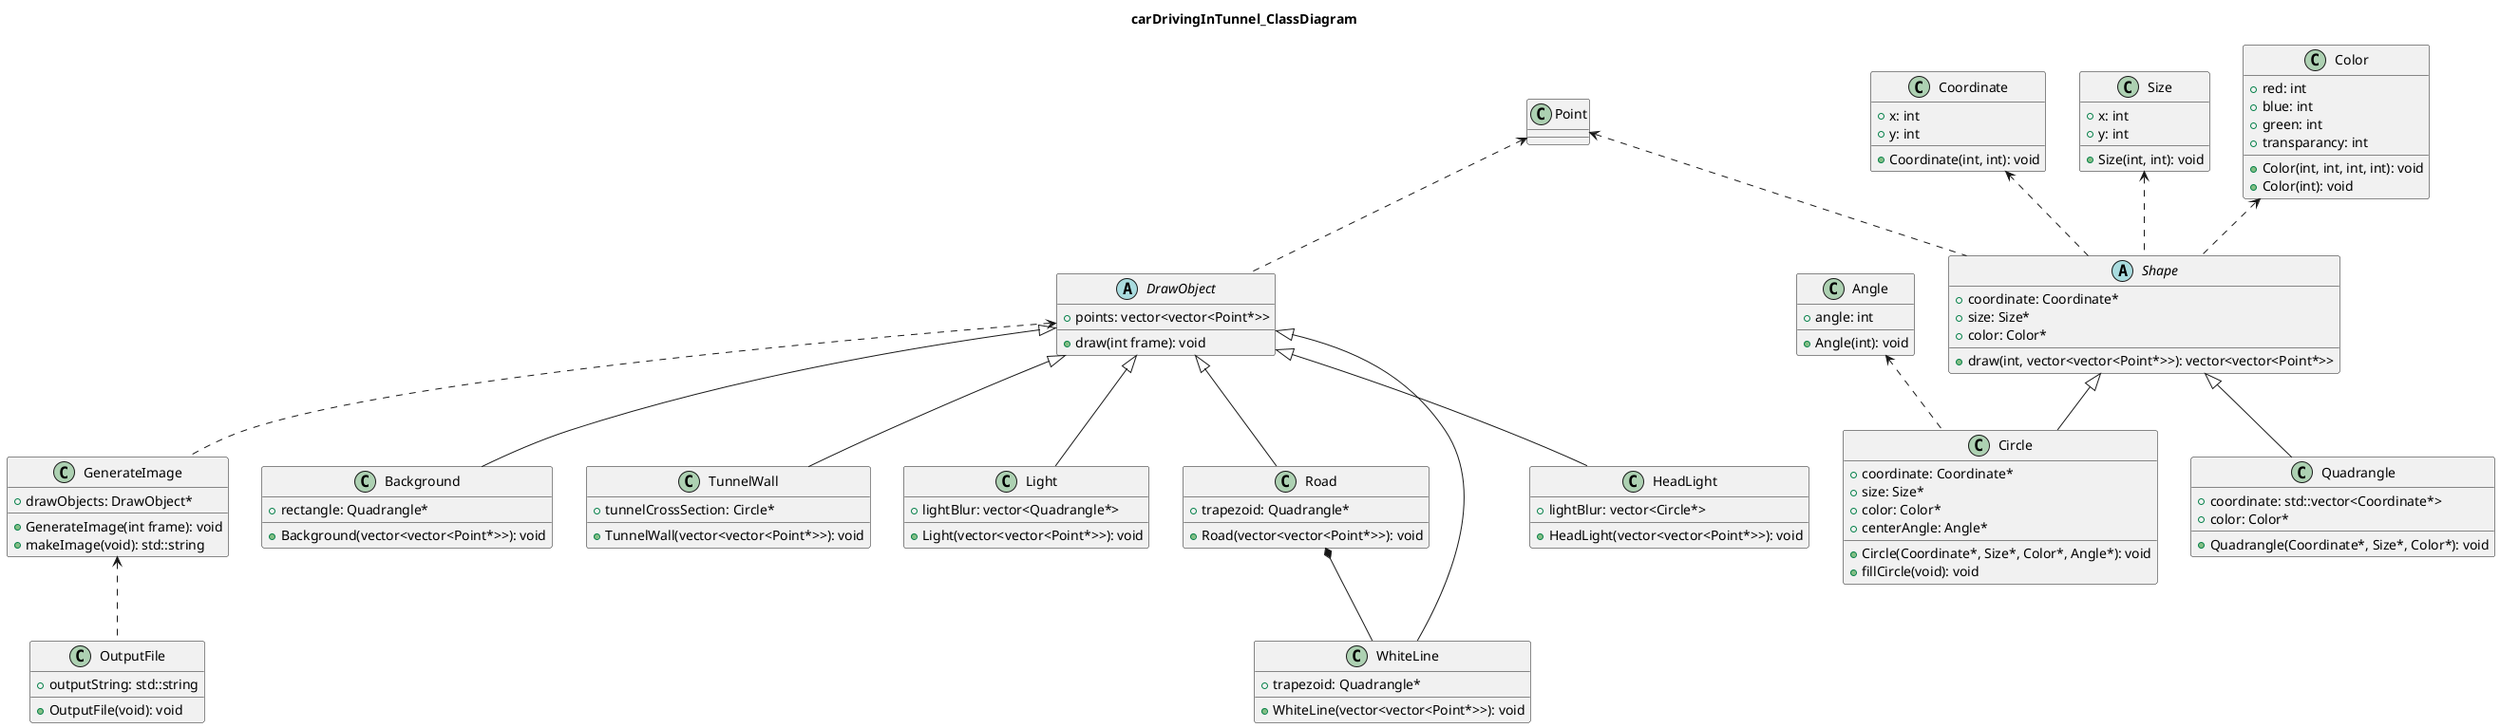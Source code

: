 @startuml carDrivingInTunnel_ClassDiagram
title carDrivingInTunnel_ClassDiagram
class OutputFile{
  +outputString: std::string

  +OutputFile(void): void
}
GenerateImage <.. OutputFile
class GenerateImage{
  +drawObjects: DrawObject*

  +GenerateImage(int frame): void
  +makeImage(void): std::string
}
class Background{
  +rectangle: Quadrangle*
  +Background(vector<vector<Point*>>): void
}
class TunnelWall{
  +tunnelCrossSection: Circle*
  +TunnelWall(vector<vector<Point*>>): void
}
class Light{
  +lightBlur: vector<Quadrangle*>

  +Light(vector<vector<Point*>>): void
}
class Road{
  +trapezoid: Quadrangle*

  +Road(vector<vector<Point*>>): void
}
class WhiteLine{
  +trapezoid: Quadrangle*

  +WhiteLine(vector<vector<Point*>>): void
}
class HeadLight{
  +lightBlur: vector<Circle*>

  +HeadLight(vector<vector<Point*>>): void
}
abstract class DrawObject{
  +points: vector<vector<Point*>>
  +draw(int frame): void
}
DrawObject <.. GenerateImage
Point <.. DrawObject
DrawObject <|-- Background
DrawObject <|-- TunnelWall
DrawObject <|-- Light
DrawObject <|-- Road
DrawObject <|-- WhiteLine
DrawObject <|-- HeadLight
Road *-- WhiteLine

class Circle{
  +coordinate: Coordinate*
  +size: Size*
  +color: Color*
  +centerAngle: Angle*
 
  +Circle(Coordinate*, Size*, Color*, Angle*): void
  +fillCircle(void): void
}
class Quadrangle{
  +coordinate: std::vector<Coordinate*>
  +color: Color*
 
  +Quadrangle(Coordinate*, Size*, Color*): void
}
abstract class Shape{
  +coordinate: Coordinate*
  +size: Size*
  +color: Color*
 
  +draw(int, vector<vector<Point*>>): vector<vector<Point*>>
}

Shape <|-- Circle
Shape <|-- Quadrangle

class Coordinate{
  +x: int
  +y: int
 
  +Coordinate(int, int): void
}
class Size{
  +x: int
  +y: int
 
  +Size(int, int): void
}
class Color{
  +red: int
  +blue: int
  +green: int
  +transparancy: int
 
  +Color(int, int, int, int): void
  +Color(int): void
}
class Point{
}
Coordinate <.. Shape
Size <.. Shape
Color <.. Shape
Point <..Shape
class Angle{
  +angle: int
 
  +Angle(int): void
}
Angle <..Circle
@enduml
